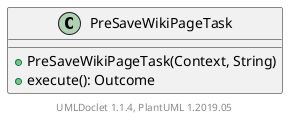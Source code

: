 @startuml

    class PreSaveWikiPageTask [[PreSaveWikiPageTask.html]] {
        +PreSaveWikiPageTask(Context, String)
        +execute(): Outcome
    }


    center footer UMLDoclet 1.1.4, PlantUML 1.2019.05
@enduml
